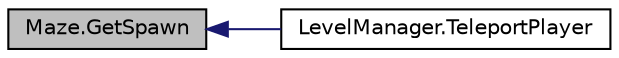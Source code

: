 digraph "Maze.GetSpawn"
{
  edge [fontname="Helvetica",fontsize="10",labelfontname="Helvetica",labelfontsize="10"];
  node [fontname="Helvetica",fontsize="10",shape=record];
  rankdir="LR";
  Node12 [label="Maze.GetSpawn",height=0.2,width=0.4,color="black", fillcolor="grey75", style="filled", fontcolor="black"];
  Node12 -> Node13 [dir="back",color="midnightblue",fontsize="10",style="solid",fontname="Helvetica"];
  Node13 [label="LevelManager.TeleportPlayer",height=0.2,width=0.4,color="black", fillcolor="white", style="filled",URL="$class_level_manager.html#a19a0dbaa1c8e13b66d2de0bda9231c98",tooltip="Teleports the player gameobject to the spawn location gameObject in the maze. "];
}
